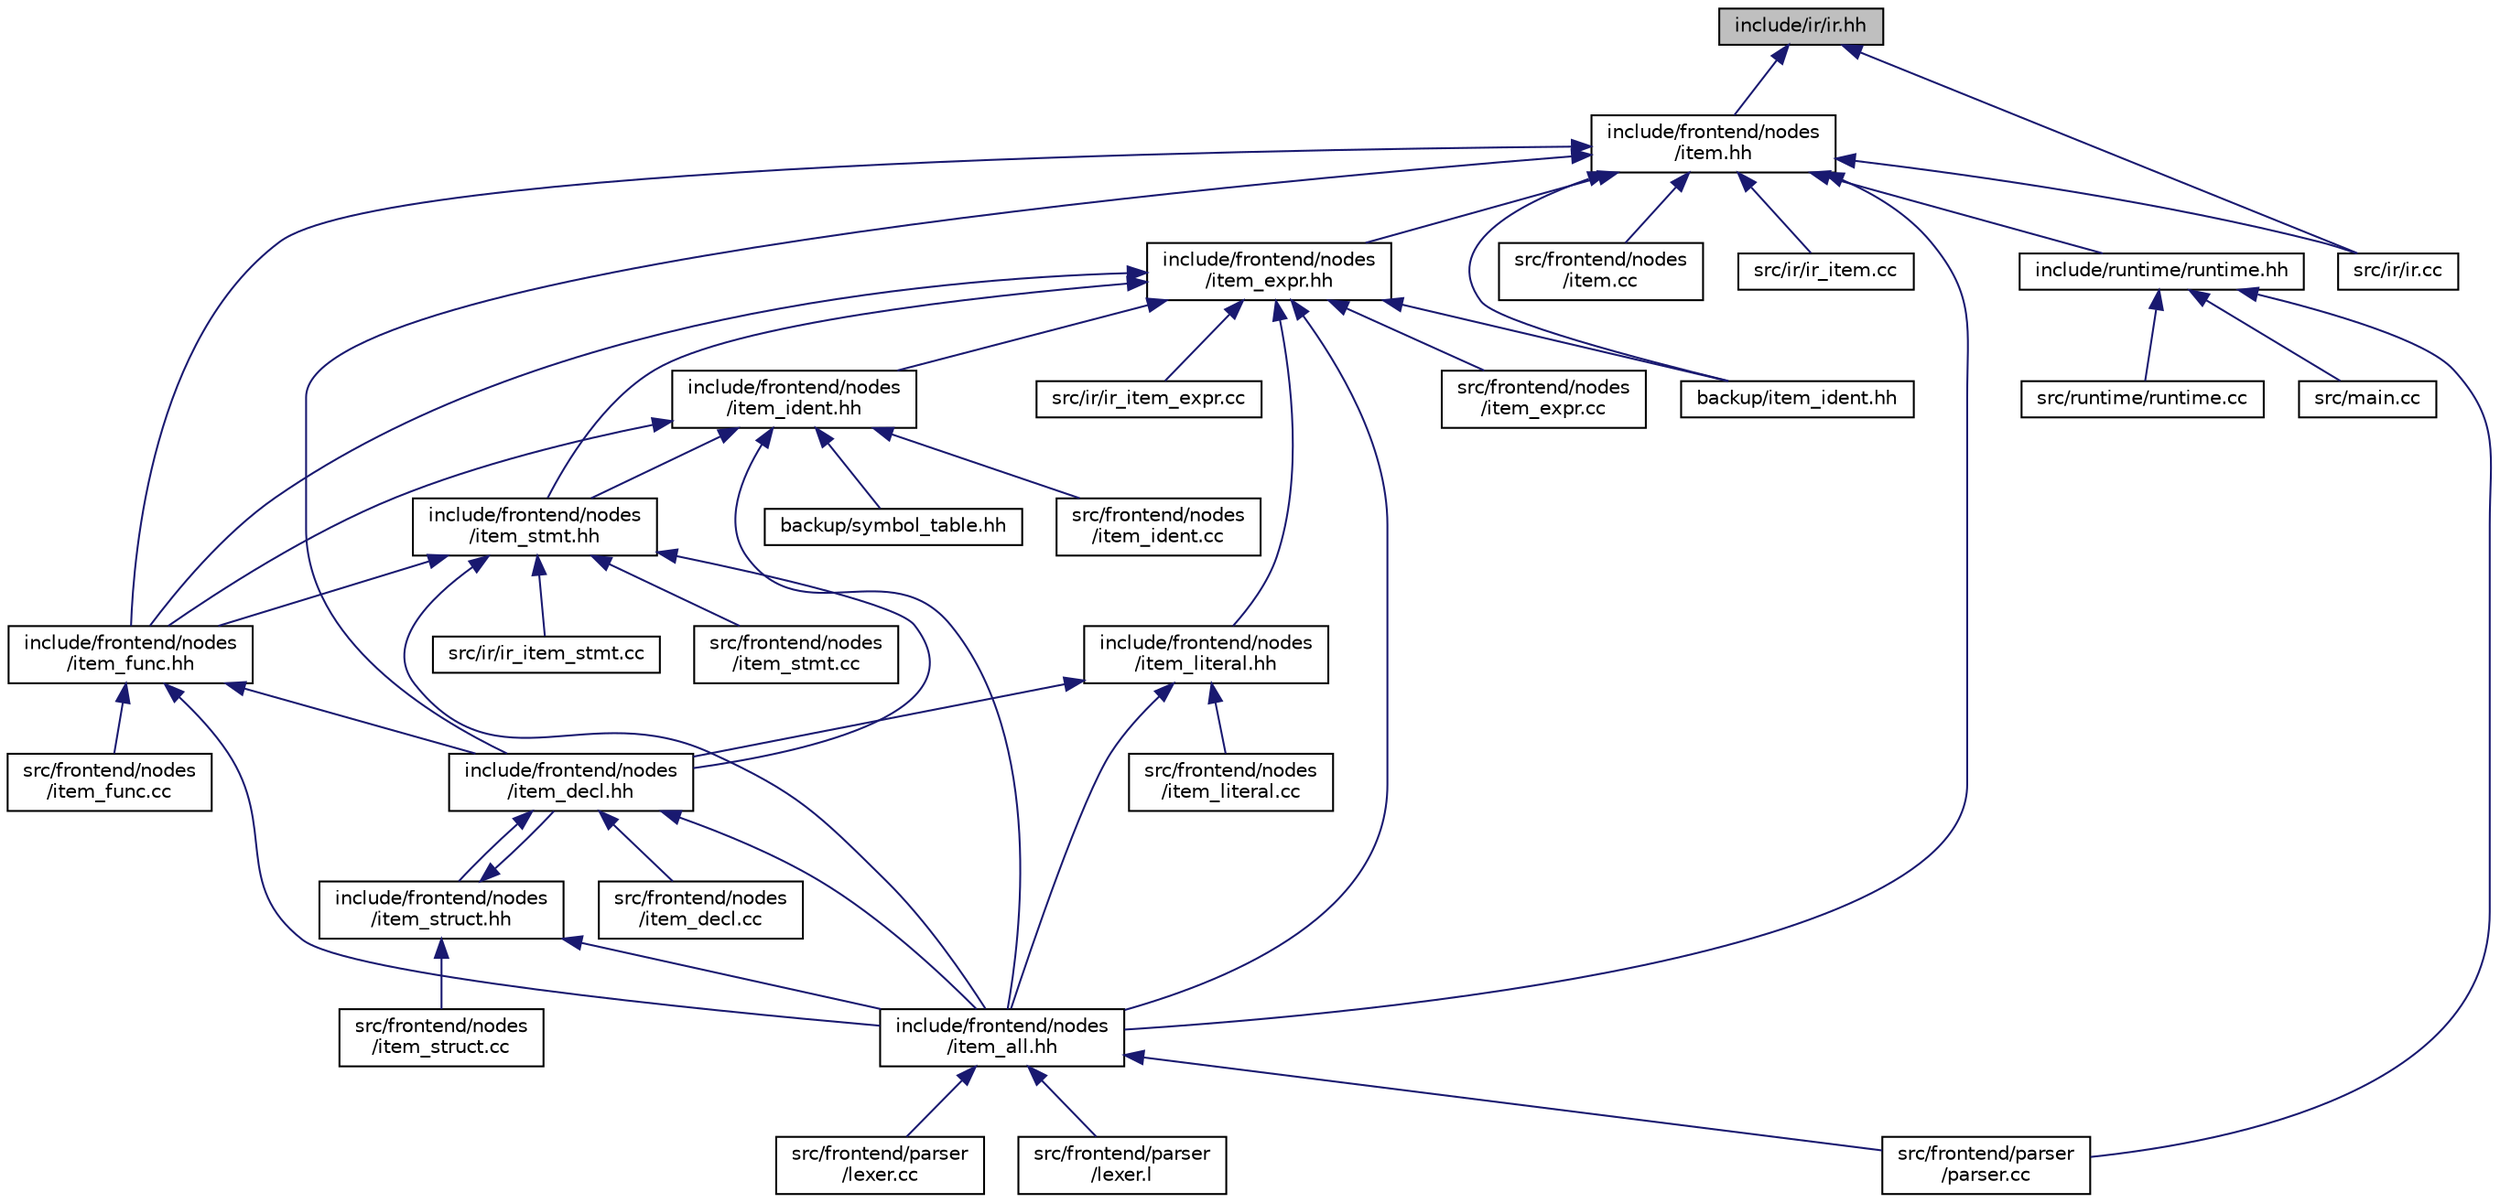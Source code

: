 digraph "include/ir/ir.hh"
{
 // LATEX_PDF_SIZE
  edge [fontname="Helvetica",fontsize="10",labelfontname="Helvetica",labelfontsize="10"];
  node [fontname="Helvetica",fontsize="10",shape=record];
  Node1 [label="include/ir/ir.hh",height=0.2,width=0.4,color="black", fillcolor="grey75", style="filled", fontcolor="black",tooltip=" "];
  Node1 -> Node2 [dir="back",color="midnightblue",fontsize="10",style="solid",fontname="Helvetica"];
  Node2 [label="include/frontend/nodes\l/item.hh",height=0.2,width=0.4,color="black", fillcolor="white", style="filled",URL="$item_8hh.html",tooltip=" "];
  Node2 -> Node3 [dir="back",color="midnightblue",fontsize="10",style="solid",fontname="Helvetica"];
  Node3 [label="backup/item_ident.hh",height=0.2,width=0.4,color="black", fillcolor="white", style="filled",URL="$backup_2item__ident_8hh.html",tooltip=" "];
  Node2 -> Node4 [dir="back",color="midnightblue",fontsize="10",style="solid",fontname="Helvetica"];
  Node4 [label="include/frontend/nodes\l/item_all.hh",height=0.2,width=0.4,color="black", fillcolor="white", style="filled",URL="$item__all_8hh.html",tooltip=" "];
  Node4 -> Node5 [dir="back",color="midnightblue",fontsize="10",style="solid",fontname="Helvetica"];
  Node5 [label="src/frontend/parser\l/lexer.cc",height=0.2,width=0.4,color="black", fillcolor="white", style="filled",URL="$lexer_8cc.html",tooltip=" "];
  Node4 -> Node6 [dir="back",color="midnightblue",fontsize="10",style="solid",fontname="Helvetica"];
  Node6 [label="src/frontend/parser\l/lexer.l",height=0.2,width=0.4,color="black", fillcolor="white", style="filled",URL="$lexer_8l.html",tooltip=" "];
  Node4 -> Node7 [dir="back",color="midnightblue",fontsize="10",style="solid",fontname="Helvetica"];
  Node7 [label="src/frontend/parser\l/parser.cc",height=0.2,width=0.4,color="black", fillcolor="white", style="filled",URL="$parser_8cc.html",tooltip=" "];
  Node2 -> Node8 [dir="back",color="midnightblue",fontsize="10",style="solid",fontname="Helvetica"];
  Node8 [label="include/frontend/nodes\l/item_decl.hh",height=0.2,width=0.4,color="black", fillcolor="white", style="filled",URL="$item__decl_8hh.html",tooltip=" "];
  Node8 -> Node4 [dir="back",color="midnightblue",fontsize="10",style="solid",fontname="Helvetica"];
  Node8 -> Node9 [dir="back",color="midnightblue",fontsize="10",style="solid",fontname="Helvetica"];
  Node9 [label="include/frontend/nodes\l/item_struct.hh",height=0.2,width=0.4,color="black", fillcolor="white", style="filled",URL="$item__struct_8hh.html",tooltip=" "];
  Node9 -> Node4 [dir="back",color="midnightblue",fontsize="10",style="solid",fontname="Helvetica"];
  Node9 -> Node8 [dir="back",color="midnightblue",fontsize="10",style="solid",fontname="Helvetica"];
  Node9 -> Node10 [dir="back",color="midnightblue",fontsize="10",style="solid",fontname="Helvetica"];
  Node10 [label="src/frontend/nodes\l/item_struct.cc",height=0.2,width=0.4,color="black", fillcolor="white", style="filled",URL="$item__struct_8cc.html",tooltip=" "];
  Node8 -> Node11 [dir="back",color="midnightblue",fontsize="10",style="solid",fontname="Helvetica"];
  Node11 [label="src/frontend/nodes\l/item_decl.cc",height=0.2,width=0.4,color="black", fillcolor="white", style="filled",URL="$item__decl_8cc.html",tooltip=" "];
  Node2 -> Node12 [dir="back",color="midnightblue",fontsize="10",style="solid",fontname="Helvetica"];
  Node12 [label="include/frontend/nodes\l/item_expr.hh",height=0.2,width=0.4,color="black", fillcolor="white", style="filled",URL="$item__expr_8hh.html",tooltip=" "];
  Node12 -> Node3 [dir="back",color="midnightblue",fontsize="10",style="solid",fontname="Helvetica"];
  Node12 -> Node4 [dir="back",color="midnightblue",fontsize="10",style="solid",fontname="Helvetica"];
  Node12 -> Node13 [dir="back",color="midnightblue",fontsize="10",style="solid",fontname="Helvetica"];
  Node13 [label="include/frontend/nodes\l/item_func.hh",height=0.2,width=0.4,color="black", fillcolor="white", style="filled",URL="$item__func_8hh.html",tooltip=" "];
  Node13 -> Node4 [dir="back",color="midnightblue",fontsize="10",style="solid",fontname="Helvetica"];
  Node13 -> Node8 [dir="back",color="midnightblue",fontsize="10",style="solid",fontname="Helvetica"];
  Node13 -> Node14 [dir="back",color="midnightblue",fontsize="10",style="solid",fontname="Helvetica"];
  Node14 [label="src/frontend/nodes\l/item_func.cc",height=0.2,width=0.4,color="black", fillcolor="white", style="filled",URL="$item__func_8cc.html",tooltip=" "];
  Node12 -> Node15 [dir="back",color="midnightblue",fontsize="10",style="solid",fontname="Helvetica"];
  Node15 [label="include/frontend/nodes\l/item_ident.hh",height=0.2,width=0.4,color="black", fillcolor="white", style="filled",URL="$include_2frontend_2nodes_2item__ident_8hh.html",tooltip=" "];
  Node15 -> Node16 [dir="back",color="midnightblue",fontsize="10",style="solid",fontname="Helvetica"];
  Node16 [label="backup/symbol_table.hh",height=0.2,width=0.4,color="black", fillcolor="white", style="filled",URL="$backup_2symbol__table_8hh.html",tooltip=" "];
  Node15 -> Node4 [dir="back",color="midnightblue",fontsize="10",style="solid",fontname="Helvetica"];
  Node15 -> Node13 [dir="back",color="midnightblue",fontsize="10",style="solid",fontname="Helvetica"];
  Node15 -> Node17 [dir="back",color="midnightblue",fontsize="10",style="solid",fontname="Helvetica"];
  Node17 [label="include/frontend/nodes\l/item_stmt.hh",height=0.2,width=0.4,color="black", fillcolor="white", style="filled",URL="$item__stmt_8hh.html",tooltip=" "];
  Node17 -> Node4 [dir="back",color="midnightblue",fontsize="10",style="solid",fontname="Helvetica"];
  Node17 -> Node8 [dir="back",color="midnightblue",fontsize="10",style="solid",fontname="Helvetica"];
  Node17 -> Node13 [dir="back",color="midnightblue",fontsize="10",style="solid",fontname="Helvetica"];
  Node17 -> Node18 [dir="back",color="midnightblue",fontsize="10",style="solid",fontname="Helvetica"];
  Node18 [label="src/frontend/nodes\l/item_stmt.cc",height=0.2,width=0.4,color="black", fillcolor="white", style="filled",URL="$item__stmt_8cc.html",tooltip=" "];
  Node17 -> Node19 [dir="back",color="midnightblue",fontsize="10",style="solid",fontname="Helvetica"];
  Node19 [label="src/ir/ir_item_stmt.cc",height=0.2,width=0.4,color="black", fillcolor="white", style="filled",URL="$ir__item__stmt_8cc.html",tooltip=" "];
  Node15 -> Node20 [dir="back",color="midnightblue",fontsize="10",style="solid",fontname="Helvetica"];
  Node20 [label="src/frontend/nodes\l/item_ident.cc",height=0.2,width=0.4,color="black", fillcolor="white", style="filled",URL="$item__ident_8cc.html",tooltip=" "];
  Node12 -> Node21 [dir="back",color="midnightblue",fontsize="10",style="solid",fontname="Helvetica"];
  Node21 [label="include/frontend/nodes\l/item_literal.hh",height=0.2,width=0.4,color="black", fillcolor="white", style="filled",URL="$item__literal_8hh.html",tooltip=" "];
  Node21 -> Node4 [dir="back",color="midnightblue",fontsize="10",style="solid",fontname="Helvetica"];
  Node21 -> Node8 [dir="back",color="midnightblue",fontsize="10",style="solid",fontname="Helvetica"];
  Node21 -> Node22 [dir="back",color="midnightblue",fontsize="10",style="solid",fontname="Helvetica"];
  Node22 [label="src/frontend/nodes\l/item_literal.cc",height=0.2,width=0.4,color="black", fillcolor="white", style="filled",URL="$item__literal_8cc.html",tooltip=" "];
  Node12 -> Node17 [dir="back",color="midnightblue",fontsize="10",style="solid",fontname="Helvetica"];
  Node12 -> Node23 [dir="back",color="midnightblue",fontsize="10",style="solid",fontname="Helvetica"];
  Node23 [label="src/frontend/nodes\l/item_expr.cc",height=0.2,width=0.4,color="black", fillcolor="white", style="filled",URL="$item__expr_8cc.html",tooltip=" "];
  Node12 -> Node24 [dir="back",color="midnightblue",fontsize="10",style="solid",fontname="Helvetica"];
  Node24 [label="src/ir/ir_item_expr.cc",height=0.2,width=0.4,color="black", fillcolor="white", style="filled",URL="$ir__item__expr_8cc.html",tooltip=" "];
  Node2 -> Node13 [dir="back",color="midnightblue",fontsize="10",style="solid",fontname="Helvetica"];
  Node2 -> Node25 [dir="back",color="midnightblue",fontsize="10",style="solid",fontname="Helvetica"];
  Node25 [label="include/runtime/runtime.hh",height=0.2,width=0.4,color="black", fillcolor="white", style="filled",URL="$runtime_8hh.html",tooltip=" "];
  Node25 -> Node7 [dir="back",color="midnightblue",fontsize="10",style="solid",fontname="Helvetica"];
  Node25 -> Node26 [dir="back",color="midnightblue",fontsize="10",style="solid",fontname="Helvetica"];
  Node26 [label="src/main.cc",height=0.2,width=0.4,color="black", fillcolor="white", style="filled",URL="$main_8cc.html",tooltip=" "];
  Node25 -> Node27 [dir="back",color="midnightblue",fontsize="10",style="solid",fontname="Helvetica"];
  Node27 [label="src/runtime/runtime.cc",height=0.2,width=0.4,color="black", fillcolor="white", style="filled",URL="$runtime_8cc.html",tooltip=" "];
  Node2 -> Node28 [dir="back",color="midnightblue",fontsize="10",style="solid",fontname="Helvetica"];
  Node28 [label="src/frontend/nodes\l/item.cc",height=0.2,width=0.4,color="black", fillcolor="white", style="filled",URL="$item_8cc.html",tooltip=" "];
  Node2 -> Node29 [dir="back",color="midnightblue",fontsize="10",style="solid",fontname="Helvetica"];
  Node29 [label="src/ir/ir.cc",height=0.2,width=0.4,color="black", fillcolor="white", style="filled",URL="$ir_8cc.html",tooltip=" "];
  Node2 -> Node30 [dir="back",color="midnightblue",fontsize="10",style="solid",fontname="Helvetica"];
  Node30 [label="src/ir/ir_item.cc",height=0.2,width=0.4,color="black", fillcolor="white", style="filled",URL="$ir__item_8cc.html",tooltip=" "];
  Node1 -> Node29 [dir="back",color="midnightblue",fontsize="10",style="solid",fontname="Helvetica"];
}
